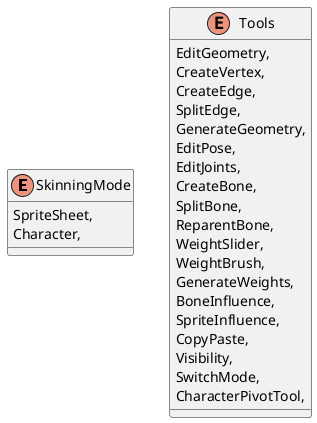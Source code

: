 @startuml
enum SkinningMode {
    SpriteSheet,
    Character,
}
enum Tools {
    EditGeometry,
    CreateVertex,
    CreateEdge,
    SplitEdge,
    GenerateGeometry,
    EditPose,
    EditJoints,
    CreateBone,
    SplitBone,
    ReparentBone,
    WeightSlider,
    WeightBrush,
    GenerateWeights,
    BoneInfluence,
    SpriteInfluence,
    CopyPaste,
    Visibility,
    SwitchMode,
    CharacterPivotTool,
}
@enduml
